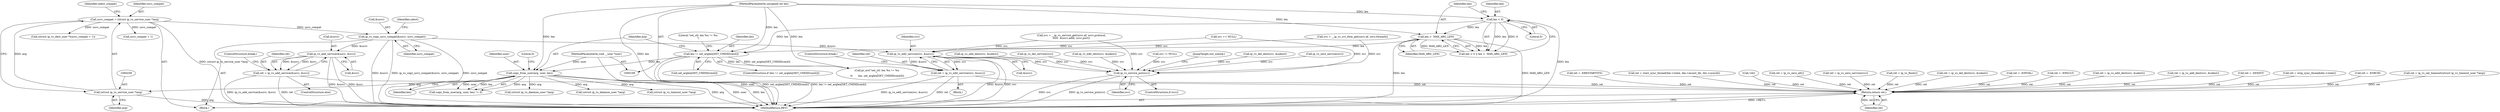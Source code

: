 digraph "0_linux_04bcef2a83f40c6db24222b27a52892cba39dffb_0@API" {
"1000267" [label="(Call,ip_vs_copy_usvc_compat(&usvc, usvc_compat))"];
"1000255" [label="(Call,usvc_compat = (struct ip_vs_service_user *)arg)"];
"1000257" [label="(Call,(struct ip_vs_service_user *)arg)"];
"1000170" [label="(Call,copy_from_user(arg, user, len))"];
"1000111" [label="(MethodParameterIn,void __user *user)"];
"1000151" [label="(Call,len != set_arglen[SET_CMDID(cmd)])"];
"1000141" [label="(Call,len < 0)"];
"1000112" [label="(MethodParameterIn,unsigned int len)"];
"1000144" [label="(Call,len >  MAX_ARG_LEN)"];
"1000407" [label="(Call,ip_vs_add_service(&usvc, &svc))"];
"1000405" [label="(Call,ret = ip_vs_add_service(&usvc, &svc))"];
"1000476" [label="(Return,return ret;)"];
"1000416" [label="(Call,ip_vs_edit_service(svc, &usvc))"];
"1000414" [label="(Call,ret = ip_vs_edit_service(svc, &usvc))"];
"1000468" [label="(Call,ip_vs_service_put(svc))"];
"1000420" [label="(ControlStructure,break;)"];
"1000267" [label="(Call,ip_vs_copy_usvc_compat(&usvc, usvc_compat))"];
"1000261" [label="(Identifier,udest_compat)"];
"1000145" [label="(Identifier,len)"];
"1000173" [label="(Identifier,len)"];
"1000169" [label="(Call,copy_from_user(arg, user, len) != 0)"];
"1000223" [label="(Call,ret = start_sync_thread(dm->state, dm->mcast_ifn, dm->syncid))"];
"1000256" [label="(Identifier,usvc_compat)"];
"1000159" [label="(Literal,\"set_ctl: len %u != %u\n\")"];
"1000151" [label="(Call,len != set_arglen[SET_CMDID(cmd)])"];
"1000111" [label="(MethodParameterIn,void __user *user)"];
"1000478" [label="(MethodReturn,RET)"];
"1000141" [label="(Call,len < 0)"];
"1000172" [label="(Identifier,user)"];
"1000143" [label="(Literal,0)"];
"1000427" [label="(Call,!ret)"];
"1000298" [label="(Call,ret = ip_vs_zero_all())"];
"1000470" [label="(JumpTarget,out_unlock:)"];
"1000440" [label="(Call,ip_vs_add_dest(svc, &udest))"];
"1000456" [label="(Call,ip_vs_del_dest(svc, &udest))"];
"1000432" [label="(Call,ret = ip_vs_zero_service(svc))"];
"1000153" [label="(Call,set_arglen[SET_CMDID(cmd)])"];
"1000150" [label="(ControlStructure,if (len != set_arglen[SET_CMDID(cmd)]))"];
"1000152" [label="(Identifier,len)"];
"1000174" [label="(Literal,0)"];
"1000194" [label="(Call,ret = ip_vs_flush())"];
"1000262" [label="(Call,(struct ip_vs_dest_user *)(usvc_compat + 1))"];
"1000171" [label="(Identifier,arg)"];
"1000220" [label="(Call,(struct ip_vs_daemon_user *)arg)"];
"1000140" [label="(Call,len < 0 || len >  MAX_ARG_LEN)"];
"1000255" [label="(Call,usvc_compat = (struct ip_vs_service_user *)arg)"];
"1000257" [label="(Call,(struct ip_vs_service_user *)arg)"];
"1000476" [label="(Return,return ret;)"];
"1000454" [label="(Call,ret = ip_vs_del_dest(svc, &udest))"];
"1000404" [label="(ControlStructure,else)"];
"1000376" [label="(Call,svc == NULL)"];
"1000462" [label="(Call,ret = -EINVAL)"];
"1000333" [label="(Call,ret = -EFAULT)"];
"1000434" [label="(Call,ip_vs_zero_service(svc))"];
"1000410" [label="(Call,&svc)"];
"1000414" [label="(Call,ret = ip_vs_edit_service(svc, &usvc))"];
"1000405" [label="(Call,ret = ip_vs_add_service(&usvc, &svc))"];
"1000468" [label="(Call,ip_vs_service_put(svc))"];
"1000397" [label="(Call,svc != NULL)"];
"1000259" [label="(Identifier,arg)"];
"1000408" [label="(Call,&usvc)"];
"1000446" [label="(Call,ret = ip_vs_edit_dest(svc, &udest))"];
"1000412" [label="(ControlStructure,break;)"];
"1000361" [label="(Call,svc = __ip_vs_svc_fwm_get(usvc.af, usvc.fwmark))"];
"1000158" [label="(Call,pr_err(\"set_ctl: len %u != %u\n\",\n \t\t       len, set_arglen[SET_CMDID(cmd)]))"];
"1000418" [label="(Call,&usvc)"];
"1000438" [label="(Call,ret = ip_vs_add_dest(svc, &udest))"];
"1000417" [label="(Identifier,svc)"];
"1000394" [label="(Block,)"];
"1000400" [label="(Call,ret = -EEXIST)"];
"1000113" [label="(Block,)"];
"1000415" [label="(Identifier,ret)"];
"1000407" [label="(Call,ip_vs_add_service(&usvc, &svc))"];
"1000477" [label="(Identifier,ret)"];
"1000170" [label="(Call,copy_from_user(arg, user, len))"];
"1000144" [label="(Call,len >  MAX_ARG_LEN)"];
"1000406" [label="(Identifier,ret)"];
"1000264" [label="(Call,usvc_compat + 1)"];
"1000416" [label="(Call,ip_vs_edit_service(svc, &usvc))"];
"1000112" [label="(MethodParameterIn,unsigned int len)"];
"1000248" [label="(Call,ret = stop_sync_thread(dm->state))"];
"1000146" [label="(Identifier,MAX_ARG_LEN)"];
"1000387" [label="(Call,ret = -ESRCH)"];
"1000466" [label="(ControlStructure,if (svc))"];
"1000245" [label="(Call,(struct ip_vs_daemon_user *)arg)"];
"1000142" [label="(Identifier,len)"];
"1000273" [label="(Identifier,udest)"];
"1000469" [label="(Identifier,svc)"];
"1000344" [label="(Call,svc = __ip_vs_service_get(usvc.af, usvc.protocol,\n\t\t\t\t\t  &usvc.addr, usvc.port))"];
"1000424" [label="(Call,ip_vs_del_service(svc))"];
"1000268" [label="(Call,&usvc)"];
"1000207" [label="(Call,(struct ip_vs_timeout_user *)arg)"];
"1000204" [label="(Call,ret = ip_vs_set_timeout((struct ip_vs_timeout_user *)arg))"];
"1000270" [label="(Identifier,usvc_compat)"];
"1000448" [label="(Call,ip_vs_edit_dest(svc, &udest))"];
"1000184" [label="(Call,ret = -ERESTARTSYS)"];
"1000267" -> "1000113"  [label="AST: "];
"1000267" -> "1000270"  [label="CFG: "];
"1000268" -> "1000267"  [label="AST: "];
"1000270" -> "1000267"  [label="AST: "];
"1000273" -> "1000267"  [label="CFG: "];
"1000267" -> "1000478"  [label="DDG: &usvc"];
"1000267" -> "1000478"  [label="DDG: ip_vs_copy_usvc_compat(&usvc, usvc_compat)"];
"1000267" -> "1000478"  [label="DDG: usvc_compat"];
"1000255" -> "1000267"  [label="DDG: usvc_compat"];
"1000267" -> "1000407"  [label="DDG: &usvc"];
"1000267" -> "1000416"  [label="DDG: &usvc"];
"1000255" -> "1000113"  [label="AST: "];
"1000255" -> "1000257"  [label="CFG: "];
"1000256" -> "1000255"  [label="AST: "];
"1000257" -> "1000255"  [label="AST: "];
"1000261" -> "1000255"  [label="CFG: "];
"1000255" -> "1000478"  [label="DDG: (struct ip_vs_service_user *)arg"];
"1000257" -> "1000255"  [label="DDG: arg"];
"1000255" -> "1000262"  [label="DDG: usvc_compat"];
"1000255" -> "1000264"  [label="DDG: usvc_compat"];
"1000257" -> "1000259"  [label="CFG: "];
"1000258" -> "1000257"  [label="AST: "];
"1000259" -> "1000257"  [label="AST: "];
"1000257" -> "1000478"  [label="DDG: arg"];
"1000170" -> "1000257"  [label="DDG: arg"];
"1000170" -> "1000169"  [label="AST: "];
"1000170" -> "1000173"  [label="CFG: "];
"1000171" -> "1000170"  [label="AST: "];
"1000172" -> "1000170"  [label="AST: "];
"1000173" -> "1000170"  [label="AST: "];
"1000174" -> "1000170"  [label="CFG: "];
"1000170" -> "1000478"  [label="DDG: user"];
"1000170" -> "1000478"  [label="DDG: len"];
"1000170" -> "1000478"  [label="DDG: arg"];
"1000170" -> "1000169"  [label="DDG: arg"];
"1000170" -> "1000169"  [label="DDG: user"];
"1000170" -> "1000169"  [label="DDG: len"];
"1000111" -> "1000170"  [label="DDG: user"];
"1000151" -> "1000170"  [label="DDG: len"];
"1000112" -> "1000170"  [label="DDG: len"];
"1000170" -> "1000207"  [label="DDG: arg"];
"1000170" -> "1000220"  [label="DDG: arg"];
"1000170" -> "1000245"  [label="DDG: arg"];
"1000111" -> "1000108"  [label="AST: "];
"1000111" -> "1000478"  [label="DDG: user"];
"1000151" -> "1000150"  [label="AST: "];
"1000151" -> "1000153"  [label="CFG: "];
"1000152" -> "1000151"  [label="AST: "];
"1000153" -> "1000151"  [label="AST: "];
"1000159" -> "1000151"  [label="CFG: "];
"1000171" -> "1000151"  [label="CFG: "];
"1000151" -> "1000478"  [label="DDG: len != set_arglen[SET_CMDID(cmd)]"];
"1000151" -> "1000478"  [label="DDG: set_arglen[SET_CMDID(cmd)]"];
"1000141" -> "1000151"  [label="DDG: len"];
"1000144" -> "1000151"  [label="DDG: len"];
"1000112" -> "1000151"  [label="DDG: len"];
"1000151" -> "1000158"  [label="DDG: len"];
"1000151" -> "1000158"  [label="DDG: set_arglen[SET_CMDID(cmd)]"];
"1000141" -> "1000140"  [label="AST: "];
"1000141" -> "1000143"  [label="CFG: "];
"1000142" -> "1000141"  [label="AST: "];
"1000143" -> "1000141"  [label="AST: "];
"1000145" -> "1000141"  [label="CFG: "];
"1000140" -> "1000141"  [label="CFG: "];
"1000141" -> "1000478"  [label="DDG: len"];
"1000141" -> "1000140"  [label="DDG: len"];
"1000141" -> "1000140"  [label="DDG: 0"];
"1000112" -> "1000141"  [label="DDG: len"];
"1000141" -> "1000144"  [label="DDG: len"];
"1000112" -> "1000108"  [label="AST: "];
"1000112" -> "1000478"  [label="DDG: len"];
"1000112" -> "1000144"  [label="DDG: len"];
"1000112" -> "1000158"  [label="DDG: len"];
"1000144" -> "1000140"  [label="AST: "];
"1000144" -> "1000146"  [label="CFG: "];
"1000145" -> "1000144"  [label="AST: "];
"1000146" -> "1000144"  [label="AST: "];
"1000140" -> "1000144"  [label="CFG: "];
"1000144" -> "1000478"  [label="DDG: len"];
"1000144" -> "1000478"  [label="DDG: MAX_ARG_LEN"];
"1000144" -> "1000140"  [label="DDG: len"];
"1000144" -> "1000140"  [label="DDG: MAX_ARG_LEN"];
"1000407" -> "1000405"  [label="AST: "];
"1000407" -> "1000410"  [label="CFG: "];
"1000408" -> "1000407"  [label="AST: "];
"1000410" -> "1000407"  [label="AST: "];
"1000405" -> "1000407"  [label="CFG: "];
"1000407" -> "1000478"  [label="DDG: &usvc"];
"1000407" -> "1000478"  [label="DDG: &svc"];
"1000407" -> "1000405"  [label="DDG: &usvc"];
"1000407" -> "1000405"  [label="DDG: &svc"];
"1000405" -> "1000404"  [label="AST: "];
"1000406" -> "1000405"  [label="AST: "];
"1000412" -> "1000405"  [label="CFG: "];
"1000405" -> "1000478"  [label="DDG: ip_vs_add_service(&usvc, &svc)"];
"1000405" -> "1000478"  [label="DDG: ret"];
"1000405" -> "1000476"  [label="DDG: ret"];
"1000476" -> "1000113"  [label="AST: "];
"1000476" -> "1000477"  [label="CFG: "];
"1000477" -> "1000476"  [label="AST: "];
"1000478" -> "1000476"  [label="CFG: "];
"1000476" -> "1000478"  [label="DDG: <RET>"];
"1000477" -> "1000476"  [label="DDG: ret"];
"1000333" -> "1000476"  [label="DDG: ret"];
"1000184" -> "1000476"  [label="DDG: ret"];
"1000462" -> "1000476"  [label="DDG: ret"];
"1000194" -> "1000476"  [label="DDG: ret"];
"1000387" -> "1000476"  [label="DDG: ret"];
"1000446" -> "1000476"  [label="DDG: ret"];
"1000432" -> "1000476"  [label="DDG: ret"];
"1000414" -> "1000476"  [label="DDG: ret"];
"1000248" -> "1000476"  [label="DDG: ret"];
"1000223" -> "1000476"  [label="DDG: ret"];
"1000454" -> "1000476"  [label="DDG: ret"];
"1000427" -> "1000476"  [label="DDG: ret"];
"1000298" -> "1000476"  [label="DDG: ret"];
"1000400" -> "1000476"  [label="DDG: ret"];
"1000204" -> "1000476"  [label="DDG: ret"];
"1000438" -> "1000476"  [label="DDG: ret"];
"1000416" -> "1000414"  [label="AST: "];
"1000416" -> "1000418"  [label="CFG: "];
"1000417" -> "1000416"  [label="AST: "];
"1000418" -> "1000416"  [label="AST: "];
"1000414" -> "1000416"  [label="CFG: "];
"1000416" -> "1000478"  [label="DDG: &usvc"];
"1000416" -> "1000478"  [label="DDG: svc"];
"1000416" -> "1000414"  [label="DDG: svc"];
"1000416" -> "1000414"  [label="DDG: &usvc"];
"1000376" -> "1000416"  [label="DDG: svc"];
"1000361" -> "1000416"  [label="DDG: svc"];
"1000344" -> "1000416"  [label="DDG: svc"];
"1000416" -> "1000468"  [label="DDG: svc"];
"1000414" -> "1000394"  [label="AST: "];
"1000415" -> "1000414"  [label="AST: "];
"1000420" -> "1000414"  [label="CFG: "];
"1000414" -> "1000478"  [label="DDG: ip_vs_edit_service(svc, &usvc)"];
"1000414" -> "1000478"  [label="DDG: ret"];
"1000468" -> "1000466"  [label="AST: "];
"1000468" -> "1000469"  [label="CFG: "];
"1000469" -> "1000468"  [label="AST: "];
"1000470" -> "1000468"  [label="CFG: "];
"1000468" -> "1000478"  [label="DDG: ip_vs_service_put(svc)"];
"1000468" -> "1000478"  [label="DDG: svc"];
"1000376" -> "1000468"  [label="DDG: svc"];
"1000434" -> "1000468"  [label="DDG: svc"];
"1000361" -> "1000468"  [label="DDG: svc"];
"1000440" -> "1000468"  [label="DDG: svc"];
"1000344" -> "1000468"  [label="DDG: svc"];
"1000456" -> "1000468"  [label="DDG: svc"];
"1000397" -> "1000468"  [label="DDG: svc"];
"1000448" -> "1000468"  [label="DDG: svc"];
"1000424" -> "1000468"  [label="DDG: svc"];
}

